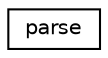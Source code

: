 digraph "Graphical Class Hierarchy"
{
 // INTERACTIVE_SVG=YES
 // LATEX_PDF_SIZE
  edge [fontname="Helvetica",fontsize="10",labelfontname="Helvetica",labelfontsize="10"];
  node [fontname="Helvetica",fontsize="10",shape=record];
  rankdir="LR";
  Node0 [label="parse",height=0.2,width=0.4,color="black", fillcolor="white", style="filled",URL="$interfacefield__manager__mod_1_1parse.html",tooltip="A function to parse an integer or an array of integers, a real or an array of reals,..."];
}
